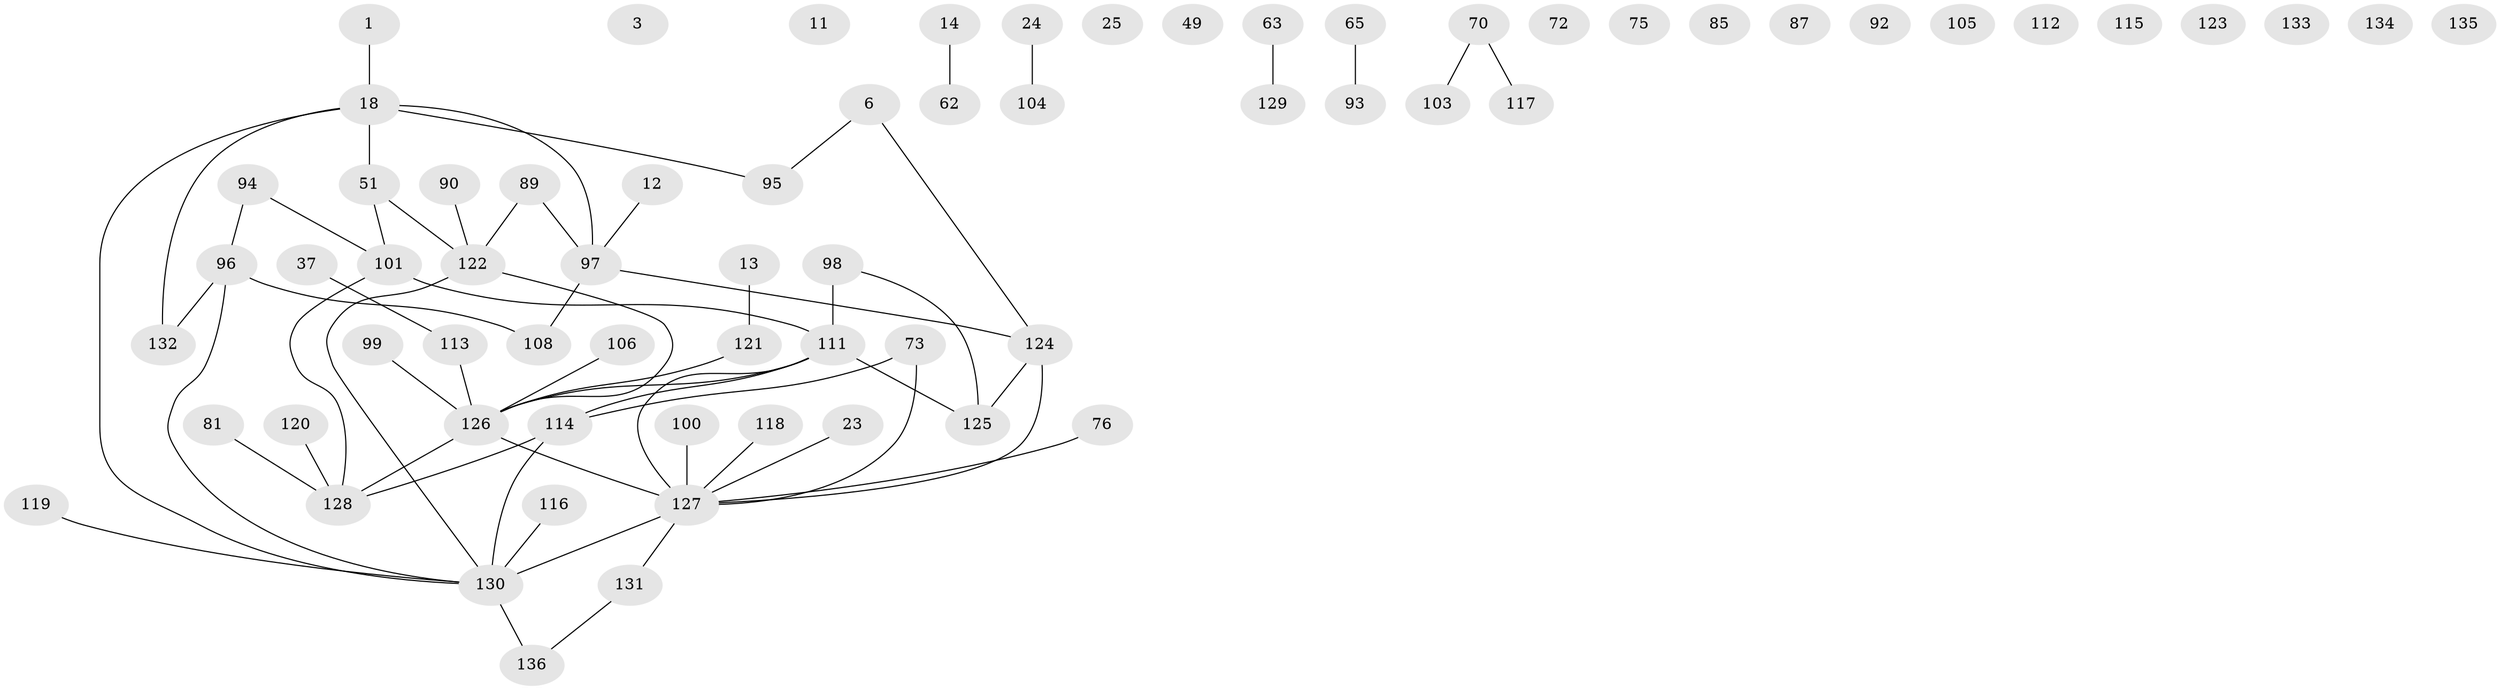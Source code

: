 // original degree distribution, {1: 0.3014705882352941, 0: 0.11764705882352941, 2: 0.25, 4: 0.10294117647058823, 3: 0.16911764705882354, 5: 0.04411764705882353, 6: 0.014705882352941176}
// Generated by graph-tools (version 1.1) at 2025/40/03/09/25 04:40:32]
// undirected, 68 vertices, 63 edges
graph export_dot {
graph [start="1"]
  node [color=gray90,style=filled];
  1;
  3;
  6;
  11;
  12;
  13;
  14;
  18 [super="+15"];
  23;
  24;
  25;
  37;
  49;
  51;
  62;
  63;
  65;
  70;
  72;
  73 [super="+28"];
  75;
  76;
  81;
  85;
  87;
  89;
  90;
  92;
  93;
  94;
  95;
  96 [super="+8+22+35+2"];
  97 [super="+42+77"];
  98 [super="+71"];
  99;
  100;
  101 [super="+55+74"];
  103;
  104;
  105;
  106;
  108 [super="+21"];
  111 [super="+110+67+79"];
  112;
  113;
  114 [super="+38"];
  115;
  116;
  117;
  118;
  119;
  120;
  121;
  122 [super="+58+61"];
  123;
  124;
  125 [super="+46"];
  126 [super="+84+60+91+102"];
  127 [super="+20+80+83"];
  128 [super="+78"];
  129;
  130 [super="+88+86+66+107+53"];
  131;
  132 [super="+109"];
  133;
  134;
  135;
  136;
  1 -- 18;
  6 -- 95;
  6 -- 124;
  12 -- 97;
  13 -- 121;
  14 -- 62;
  18 -- 51 [weight=2];
  18 -- 95;
  18 -- 132 [weight=2];
  18 -- 97;
  18 -- 130;
  23 -- 127;
  24 -- 104;
  37 -- 113;
  51 -- 122;
  51 -- 101;
  63 -- 129;
  65 -- 93;
  70 -- 103;
  70 -- 117;
  73 -- 114;
  73 -- 127;
  76 -- 127;
  81 -- 128;
  89 -- 97;
  89 -- 122;
  90 -- 122;
  94 -- 96;
  94 -- 101;
  96 -- 108;
  96 -- 130;
  96 -- 132;
  97 -- 124;
  97 -- 108;
  98 -- 125;
  98 -- 111 [weight=2];
  99 -- 126;
  100 -- 127;
  101 -- 128;
  101 -- 111 [weight=2];
  106 -- 126;
  111 -- 125;
  111 -- 126 [weight=2];
  111 -- 114 [weight=2];
  111 -- 127;
  113 -- 126;
  114 -- 128;
  114 -- 130;
  116 -- 130;
  118 -- 127;
  119 -- 130;
  120 -- 128;
  121 -- 126;
  122 -- 130;
  122 -- 126;
  124 -- 127;
  124 -- 125;
  126 -- 128;
  126 -- 127;
  127 -- 131;
  127 -- 130 [weight=2];
  130 -- 136;
  131 -- 136;
}
